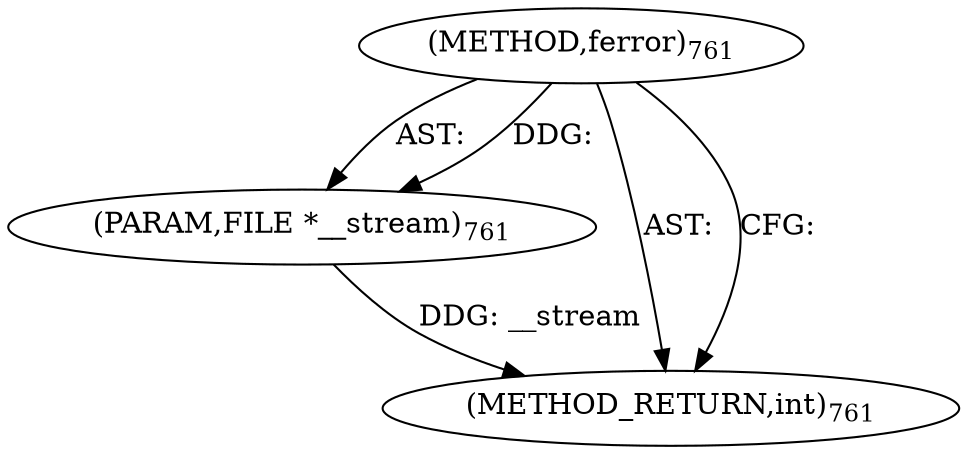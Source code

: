 digraph "ferror" {  
"73907" [label = <(METHOD,ferror)<SUB>761</SUB>> ]
"73908" [label = <(PARAM,FILE *__stream)<SUB>761</SUB>> ]
"73909" [label = <(METHOD_RETURN,int)<SUB>761</SUB>> ]
  "73907" -> "73908"  [ label = "AST: "] 
  "73907" -> "73909"  [ label = "AST: "] 
  "73907" -> "73909"  [ label = "CFG: "] 
  "73908" -> "73909"  [ label = "DDG: __stream"] 
  "73907" -> "73908"  [ label = "DDG: "] 
}
